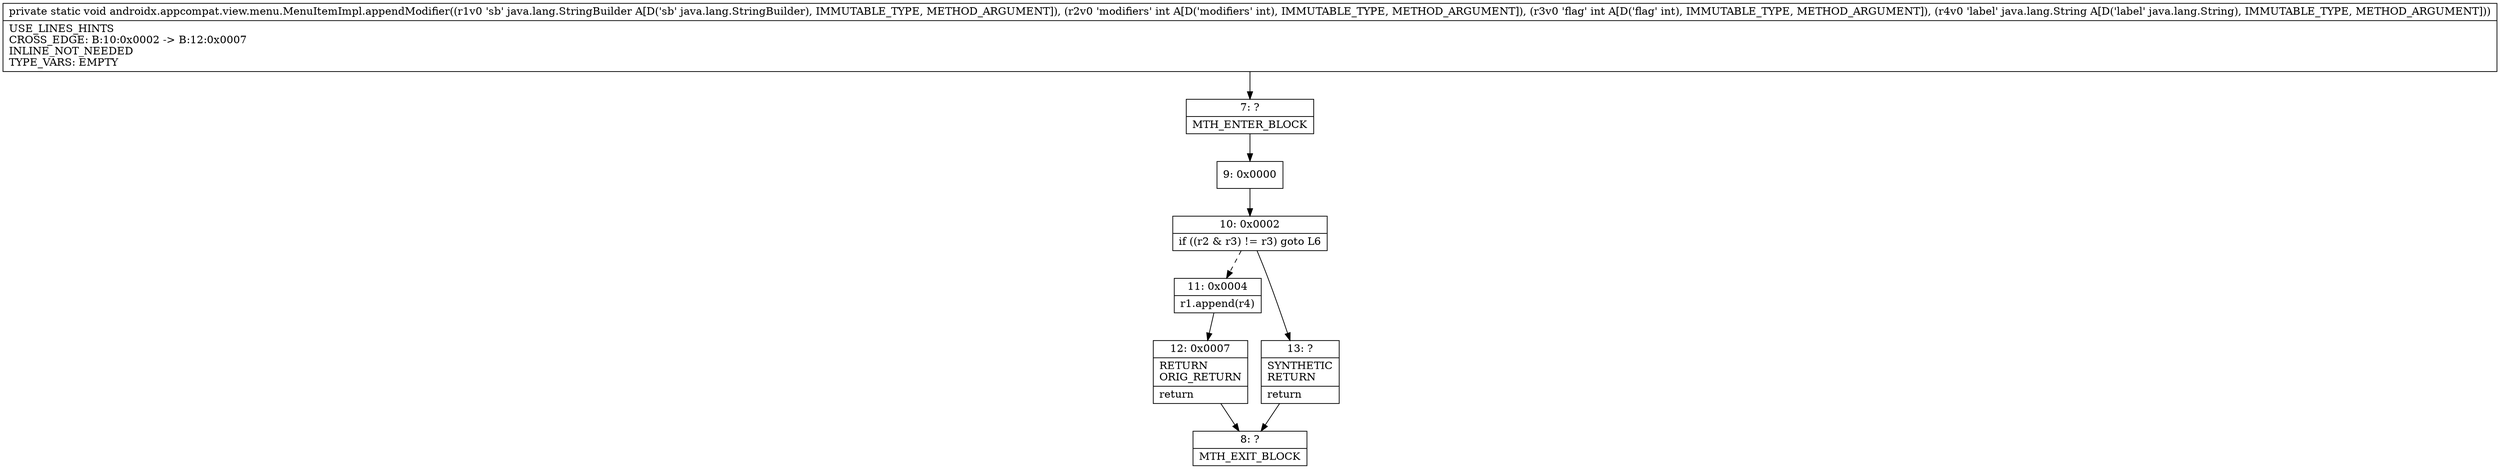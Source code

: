 digraph "CFG forandroidx.appcompat.view.menu.MenuItemImpl.appendModifier(Ljava\/lang\/StringBuilder;IILjava\/lang\/String;)V" {
Node_7 [shape=record,label="{7\:\ ?|MTH_ENTER_BLOCK\l}"];
Node_9 [shape=record,label="{9\:\ 0x0000}"];
Node_10 [shape=record,label="{10\:\ 0x0002|if ((r2 & r3) != r3) goto L6\l}"];
Node_11 [shape=record,label="{11\:\ 0x0004|r1.append(r4)\l}"];
Node_12 [shape=record,label="{12\:\ 0x0007|RETURN\lORIG_RETURN\l|return\l}"];
Node_8 [shape=record,label="{8\:\ ?|MTH_EXIT_BLOCK\l}"];
Node_13 [shape=record,label="{13\:\ ?|SYNTHETIC\lRETURN\l|return\l}"];
MethodNode[shape=record,label="{private static void androidx.appcompat.view.menu.MenuItemImpl.appendModifier((r1v0 'sb' java.lang.StringBuilder A[D('sb' java.lang.StringBuilder), IMMUTABLE_TYPE, METHOD_ARGUMENT]), (r2v0 'modifiers' int A[D('modifiers' int), IMMUTABLE_TYPE, METHOD_ARGUMENT]), (r3v0 'flag' int A[D('flag' int), IMMUTABLE_TYPE, METHOD_ARGUMENT]), (r4v0 'label' java.lang.String A[D('label' java.lang.String), IMMUTABLE_TYPE, METHOD_ARGUMENT]))  | USE_LINES_HINTS\lCROSS_EDGE: B:10:0x0002 \-\> B:12:0x0007\lINLINE_NOT_NEEDED\lTYPE_VARS: EMPTY\l}"];
MethodNode -> Node_7;Node_7 -> Node_9;
Node_9 -> Node_10;
Node_10 -> Node_11[style=dashed];
Node_10 -> Node_13;
Node_11 -> Node_12;
Node_12 -> Node_8;
Node_13 -> Node_8;
}


